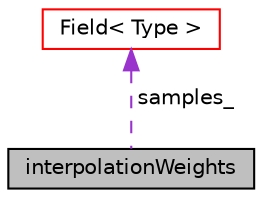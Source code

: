 digraph "interpolationWeights"
{
  bgcolor="transparent";
  edge [fontname="Helvetica",fontsize="10",labelfontname="Helvetica",labelfontsize="10"];
  node [fontname="Helvetica",fontsize="10",shape=record];
  Node1 [label="interpolationWeights",height=0.2,width=0.4,color="black", fillcolor="grey75", style="filled", fontcolor="black"];
  Node2 -> Node1 [dir="back",color="darkorchid3",fontsize="10",style="dashed",label=" samples_" ,fontname="Helvetica"];
  Node2 [label="Field\< Type \>",height=0.2,width=0.4,color="red",URL="$a00765.html",tooltip="Pre-declare SubField and related Field type. "];
}
